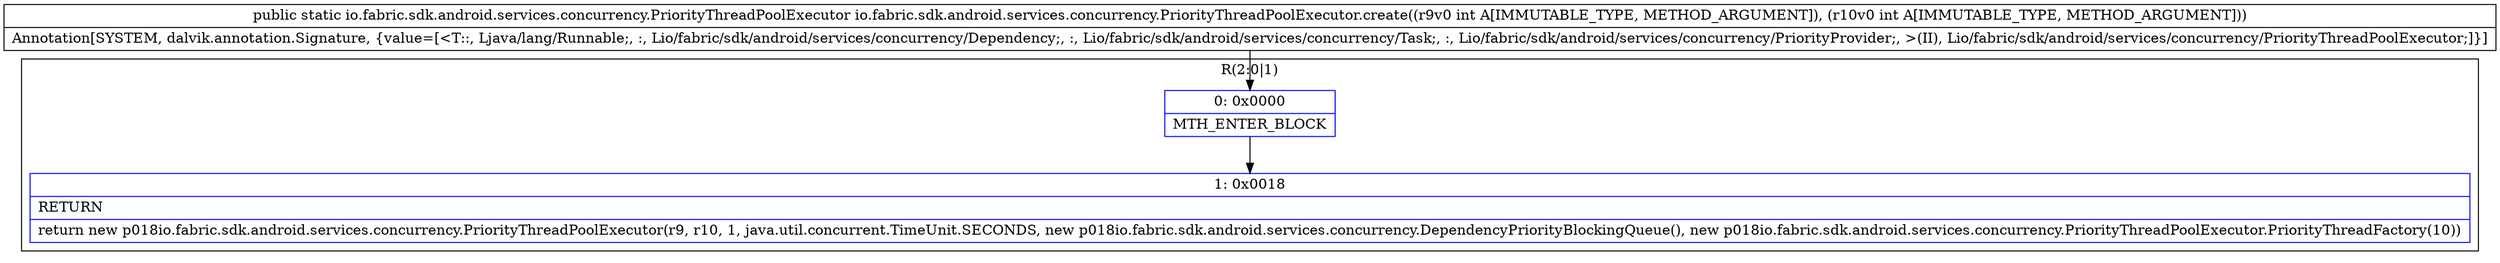 digraph "CFG forio.fabric.sdk.android.services.concurrency.PriorityThreadPoolExecutor.create(II)Lio\/fabric\/sdk\/android\/services\/concurrency\/PriorityThreadPoolExecutor;" {
subgraph cluster_Region_350006246 {
label = "R(2:0|1)";
node [shape=record,color=blue];
Node_0 [shape=record,label="{0\:\ 0x0000|MTH_ENTER_BLOCK\l}"];
Node_1 [shape=record,label="{1\:\ 0x0018|RETURN\l|return new p018io.fabric.sdk.android.services.concurrency.PriorityThreadPoolExecutor(r9, r10, 1, java.util.concurrent.TimeUnit.SECONDS, new p018io.fabric.sdk.android.services.concurrency.DependencyPriorityBlockingQueue(), new p018io.fabric.sdk.android.services.concurrency.PriorityThreadPoolExecutor.PriorityThreadFactory(10))\l}"];
}
MethodNode[shape=record,label="{public static io.fabric.sdk.android.services.concurrency.PriorityThreadPoolExecutor io.fabric.sdk.android.services.concurrency.PriorityThreadPoolExecutor.create((r9v0 int A[IMMUTABLE_TYPE, METHOD_ARGUMENT]), (r10v0 int A[IMMUTABLE_TYPE, METHOD_ARGUMENT]))  | Annotation[SYSTEM, dalvik.annotation.Signature, \{value=[\<T::, Ljava\/lang\/Runnable;, :, Lio\/fabric\/sdk\/android\/services\/concurrency\/Dependency;, :, Lio\/fabric\/sdk\/android\/services\/concurrency\/Task;, :, Lio\/fabric\/sdk\/android\/services\/concurrency\/PriorityProvider;, \>(II), Lio\/fabric\/sdk\/android\/services\/concurrency\/PriorityThreadPoolExecutor;]\}]\l}"];
MethodNode -> Node_0;
Node_0 -> Node_1;
}

